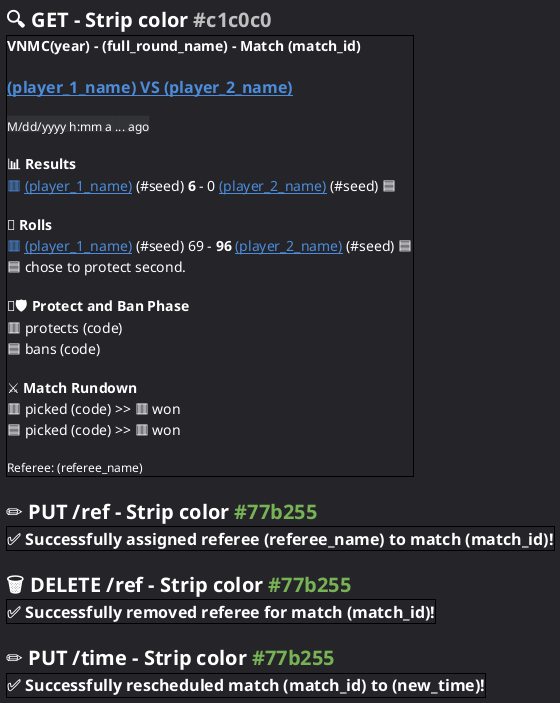 @startsalt match
	<style>
		saltDiagram {
			BackgroundColor #242429
		}
	</style>
	{
		= <color:#ffffff>🔍 GET - Strip color <color:#c1c0c0><size:16>#c1c0c0
		{+
			<b><color:#ffffff><size:14>VNMC(year) - (full_round_name) - Match (match_id)
			.
			<b><color:#4c8cda><size:16>__(player_1_name) VS (player_2_name)__
			.
			<color:#ffffff><back:#323336>M/dd/yyyy h:mm a <color:#ffffff><back:#323336>... ago /' discord's US formatting. for notation definitions refer: https://date-fns.org/v4.1.0/docs/format '/
			.
			<b><color:#ffffff><size:14>📊 Results
			<color:#4c8cda><size:14>🟥 __(player_1_name)__ <color:#ffffff>(#seed) **6** - 0 <color:#4c8cda>__(player_2_name)__ <color:#ffffff>(#seed) 🟦
			.
			<b><color:#ffffff><size:14>🎲 Rolls
			<color:#4c8cda><size:14>🟥 __(player_1_name)__ <color:#ffffff>(#seed) 69 - **96** <color:#4c8cda>__(player_2_name)__ <color:#ffffff>(#seed) 🟦
			<color:#ffffff><size:14>🟦 chose to protect second.
			.
			<b><color:#ffffff><size:14>🚫🛡️ Protect and Ban Phase
			<color:#ffffff><size:14>🟥 protects (code)
			<color:#ffffff><size:14>🟦 bans (code)
			/' rest of protects and bans '/
			.
			<b><color:#ffffff><size:14>⚔️ Match Rundown
			<color:#ffffff><size:14>🟥 picked (code) >> 🟥 won
			<color:#ffffff><size:14>🟦 picked (code) >> 🟥 won
			/' rest of picks '/
			.
			<color:#ffffff><size:12>Referee: (referee_name)
		}
		.
		= <color:#ffffff>✏️ PUT /ref - Strip color <color:#77b255><size:16>#77b255
		{+
			<b><color:#ffffff><size:16>✅ Successfully assigned referee (referee_name) to match (match_id)!
		}
		.
		= <color:#ffffff>🗑️ DELETE /ref - Strip color <color:#77b255><size:16>#77b255
		{+
			<b><color:#ffffff><size:16>✅ Successfully removed referee for match (match_id)!
		}
		.
		= <color:#ffffff>✏️ PUT /time - Strip color <color:#77b255><size:16>#77b255
		{+
			<b><color:#ffffff><size:16>✅ Successfully rescheduled match (match_id) to (new_time)!
		}
	}
@endsalt
